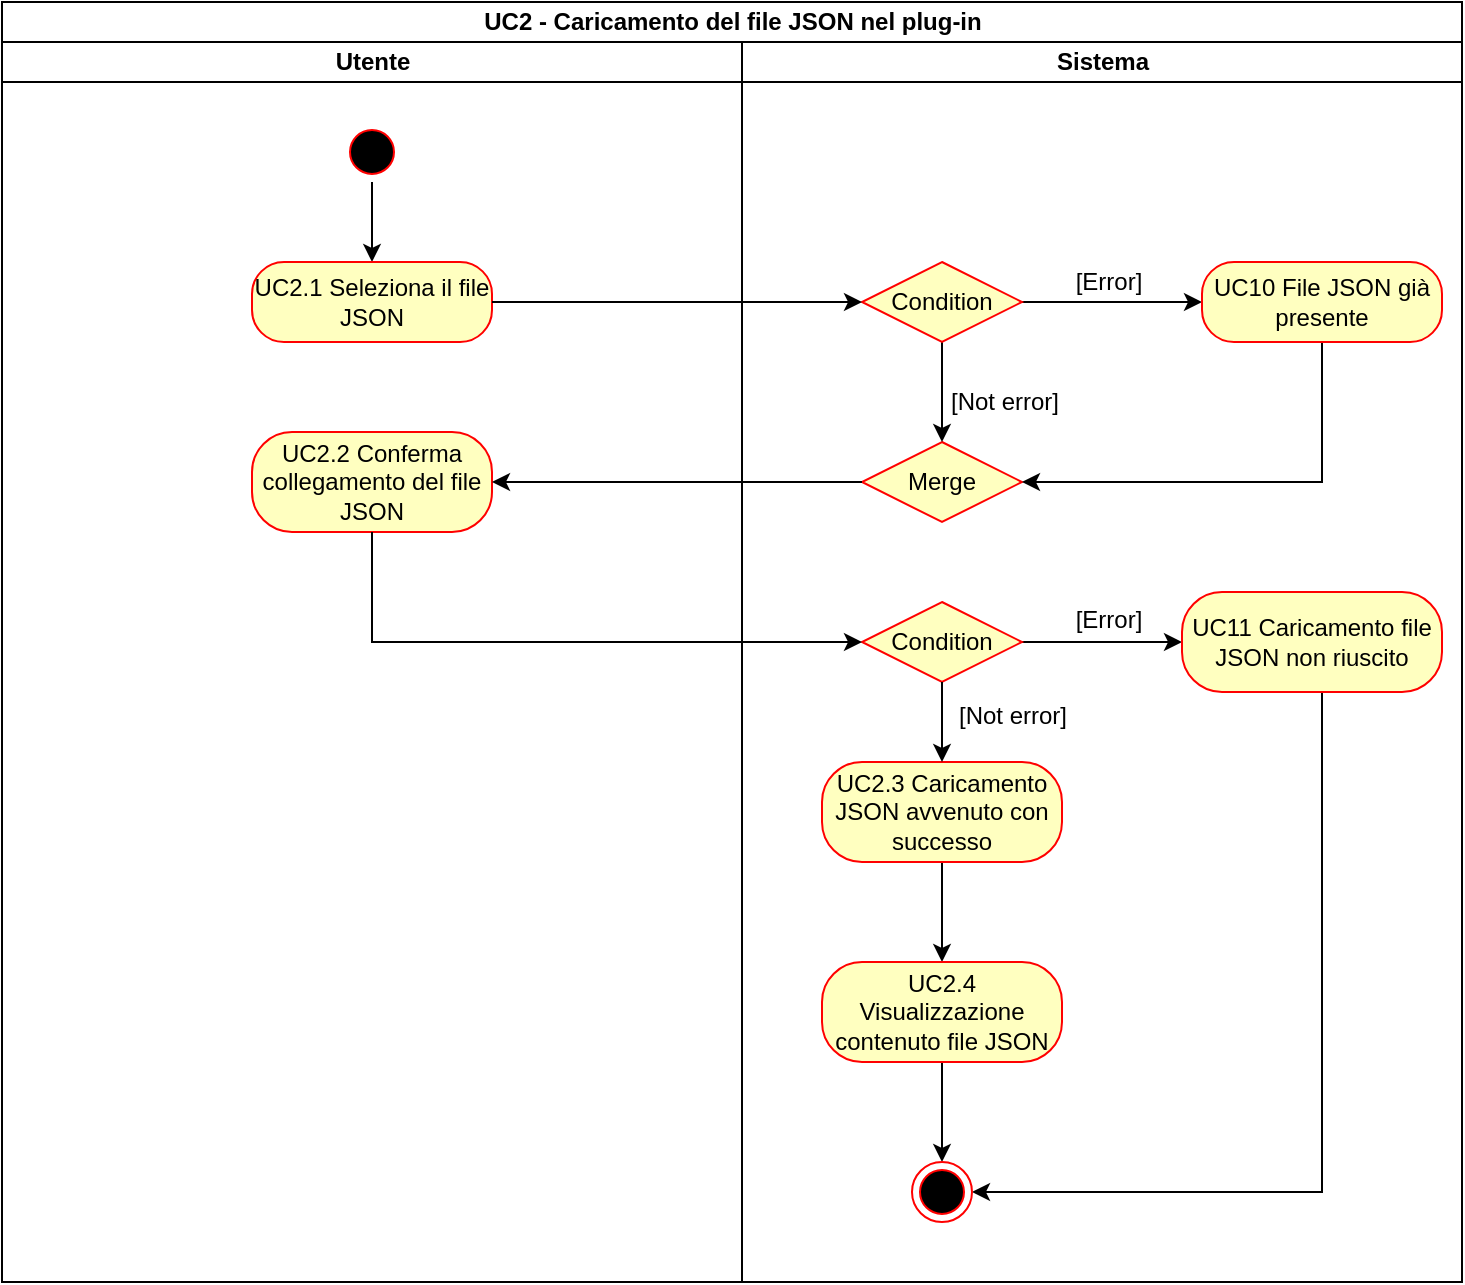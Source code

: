 <mxfile version="13.1.11" type="device"><diagram name="Page-1" id="0783ab3e-0a74-02c8-0abd-f7b4e66b4bec"><mxGraphModel dx="1422" dy="763" grid="1" gridSize="10" guides="1" tooltips="1" connect="1" arrows="1" fold="1" page="1" pageScale="1" pageWidth="850" pageHeight="1100" background="#ffffff" math="0" shadow="0"><root><mxCell id="0"/><mxCell id="1" parent="0"/><mxCell id="T-TIYP-eifFkEDHdzIpf-1" value="UC2 - Caricamento del file JSON nel plug-in" style="swimlane;html=1;childLayout=stackLayout;resizeParent=1;resizeParentMax=0;startSize=20;" parent="1" vertex="1"><mxGeometry x="80" y="40" width="730" height="640" as="geometry"/></mxCell><mxCell id="T-TIYP-eifFkEDHdzIpf-2" value="Utente" style="swimlane;html=1;startSize=20;" parent="T-TIYP-eifFkEDHdzIpf-1" vertex="1"><mxGeometry y="20" width="370" height="620" as="geometry"/></mxCell><mxCell id="T-TIYP-eifFkEDHdzIpf-53" style="edgeStyle=orthogonalEdgeStyle;rounded=0;orthogonalLoop=1;jettySize=auto;html=1;exitX=0.5;exitY=1;exitDx=0;exitDy=0;strokeColor=#000000;" parent="T-TIYP-eifFkEDHdzIpf-2" source="T-TIYP-eifFkEDHdzIpf-6" target="T-TIYP-eifFkEDHdzIpf-8" edge="1"><mxGeometry relative="1" as="geometry"/></mxCell><mxCell id="T-TIYP-eifFkEDHdzIpf-6" value="" style="ellipse;html=1;shape=startState;fillColor=#000000;strokeColor=#ff0000;" parent="T-TIYP-eifFkEDHdzIpf-2" vertex="1"><mxGeometry x="170" y="40" width="30" height="30" as="geometry"/></mxCell><mxCell id="T-TIYP-eifFkEDHdzIpf-8" value="UC2.1 Seleziona il file JSON" style="rounded=1;whiteSpace=wrap;html=1;arcSize=40;fontColor=#000000;fillColor=#ffffc0;strokeColor=#ff0000;" parent="T-TIYP-eifFkEDHdzIpf-2" vertex="1"><mxGeometry x="125" y="110" width="120" height="40" as="geometry"/></mxCell><mxCell id="T-TIYP-eifFkEDHdzIpf-19" value="UC2.2 Conferma collegamento del file JSON" style="rounded=1;whiteSpace=wrap;html=1;arcSize=40;fontColor=#000000;fillColor=#ffffc0;strokeColor=#ff0000;" parent="T-TIYP-eifFkEDHdzIpf-2" vertex="1"><mxGeometry x="125" y="195" width="120" height="50" as="geometry"/></mxCell><mxCell id="T-TIYP-eifFkEDHdzIpf-3" value="Sistema" style="swimlane;html=1;startSize=20;" parent="T-TIYP-eifFkEDHdzIpf-1" vertex="1"><mxGeometry x="370" y="20" width="360" height="620" as="geometry"/></mxCell><mxCell id="T-TIYP-eifFkEDHdzIpf-17" style="edgeStyle=orthogonalEdgeStyle;rounded=0;orthogonalLoop=1;jettySize=auto;html=1;" parent="T-TIYP-eifFkEDHdzIpf-3" source="T-TIYP-eifFkEDHdzIpf-10" target="T-TIYP-eifFkEDHdzIpf-15" edge="1"><mxGeometry relative="1" as="geometry"/></mxCell><mxCell id="xbXNrdZui16auXJb9Evl-1" value="Merge" style="rhombus;whiteSpace=wrap;html=1;fillColor=#ffffc0;strokeColor=#ff0000;" parent="T-TIYP-eifFkEDHdzIpf-3" vertex="1"><mxGeometry x="60" y="200" width="80" height="40" as="geometry"/></mxCell><mxCell id="xbXNrdZui16auXJb9Evl-4" style="edgeStyle=orthogonalEdgeStyle;rounded=0;orthogonalLoop=1;jettySize=auto;html=1;exitX=0.5;exitY=1;exitDx=0;exitDy=0;entryX=0.5;entryY=0;entryDx=0;entryDy=0;" parent="T-TIYP-eifFkEDHdzIpf-3" source="T-TIYP-eifFkEDHdzIpf-10" target="xbXNrdZui16auXJb9Evl-1" edge="1"><mxGeometry relative="1" as="geometry"/></mxCell><mxCell id="T-TIYP-eifFkEDHdzIpf-10" value="Condition" style="rhombus;whiteSpace=wrap;html=1;fillColor=#ffffc0;strokeColor=#ff0000;" parent="T-TIYP-eifFkEDHdzIpf-3" vertex="1"><mxGeometry x="60" y="110" width="80" height="40" as="geometry"/></mxCell><mxCell id="T-TIYP-eifFkEDHdzIpf-41" style="edgeStyle=orthogonalEdgeStyle;rounded=0;orthogonalLoop=1;jettySize=auto;html=1;exitX=1;exitY=0.5;exitDx=0;exitDy=0;" parent="T-TIYP-eifFkEDHdzIpf-3" source="T-TIYP-eifFkEDHdzIpf-35" target="T-TIYP-eifFkEDHdzIpf-39" edge="1"><mxGeometry relative="1" as="geometry"/></mxCell><mxCell id="T-TIYP-eifFkEDHdzIpf-35" value="Condition" style="rhombus;whiteSpace=wrap;html=1;fillColor=#ffffc0;strokeColor=#ff0000;" parent="T-TIYP-eifFkEDHdzIpf-3" vertex="1"><mxGeometry x="60" y="280" width="80" height="40" as="geometry"/></mxCell><mxCell id="T-TIYP-eifFkEDHdzIpf-46" value="&lt;div&gt;[Not error]&lt;/div&gt;" style="text;html=1;align=center;verticalAlign=middle;resizable=0;points=[];autosize=1;" parent="T-TIYP-eifFkEDHdzIpf-3" vertex="1"><mxGeometry x="100" y="327" width="70" height="20" as="geometry"/></mxCell><mxCell id="T-TIYP-eifFkEDHdzIpf-24" value="[Error]" style="text;html=1;align=center;verticalAlign=middle;resizable=0;points=[];autosize=1;" parent="T-TIYP-eifFkEDHdzIpf-3" vertex="1"><mxGeometry x="158" y="110" width="50" height="20" as="geometry"/></mxCell><mxCell id="T-TIYP-eifFkEDHdzIpf-42" value="[Error]" style="text;html=1;align=center;verticalAlign=middle;resizable=0;points=[];autosize=1;" parent="T-TIYP-eifFkEDHdzIpf-3" vertex="1"><mxGeometry x="158" y="279" width="50" height="20" as="geometry"/></mxCell><mxCell id="fBaVp9AiZbRholfwoypV-5" style="edgeStyle=orthogonalEdgeStyle;rounded=0;orthogonalLoop=1;jettySize=auto;html=1;entryX=1;entryY=0.5;entryDx=0;entryDy=0;" edge="1" parent="T-TIYP-eifFkEDHdzIpf-3" source="T-TIYP-eifFkEDHdzIpf-39" target="fBaVp9AiZbRholfwoypV-3"><mxGeometry relative="1" as="geometry"><Array as="points"><mxPoint x="290" y="575"/></Array></mxGeometry></mxCell><mxCell id="T-TIYP-eifFkEDHdzIpf-39" value="UC11 Caricamento file JSON non riuscito" style="rounded=1;whiteSpace=wrap;html=1;arcSize=40;fontColor=#000000;fillColor=#ffffc0;strokeColor=#ff0000;" parent="T-TIYP-eifFkEDHdzIpf-3" vertex="1"><mxGeometry x="220" y="275" width="130" height="50" as="geometry"/></mxCell><mxCell id="xbXNrdZui16auXJb9Evl-5" style="edgeStyle=orthogonalEdgeStyle;rounded=0;orthogonalLoop=1;jettySize=auto;html=1;exitX=0.5;exitY=1;exitDx=0;exitDy=0;entryX=1;entryY=0.5;entryDx=0;entryDy=0;" parent="T-TIYP-eifFkEDHdzIpf-3" source="T-TIYP-eifFkEDHdzIpf-15" target="xbXNrdZui16auXJb9Evl-1" edge="1"><mxGeometry relative="1" as="geometry"/></mxCell><mxCell id="T-TIYP-eifFkEDHdzIpf-15" value="UC10 File JSON già presente" style="rounded=1;whiteSpace=wrap;html=1;arcSize=40;fontColor=#000000;fillColor=#ffffc0;strokeColor=#ff0000;" parent="T-TIYP-eifFkEDHdzIpf-3" vertex="1"><mxGeometry x="230" y="110" width="120" height="40" as="geometry"/></mxCell><mxCell id="T-TIYP-eifFkEDHdzIpf-31" value="[Not error]" style="text;html=1;align=center;verticalAlign=middle;resizable=0;points=[];autosize=1;" parent="T-TIYP-eifFkEDHdzIpf-3" vertex="1"><mxGeometry x="96" y="170" width="70" height="20" as="geometry"/></mxCell><mxCell id="T-TIYP-eifFkEDHdzIpf-51" style="edgeStyle=orthogonalEdgeStyle;rounded=0;orthogonalLoop=1;jettySize=auto;html=1;strokeColor=#000000;" parent="T-TIYP-eifFkEDHdzIpf-3" source="T-TIYP-eifFkEDHdzIpf-44" edge="1"><mxGeometry relative="1" as="geometry"><mxPoint x="100" y="460" as="targetPoint"/></mxGeometry></mxCell><mxCell id="T-TIYP-eifFkEDHdzIpf-44" value="UC2.3 Caricamento JSON avvenuto con successo" style="rounded=1;whiteSpace=wrap;html=1;arcSize=40;fontColor=#000000;fillColor=#ffffc0;strokeColor=#ff0000;" parent="T-TIYP-eifFkEDHdzIpf-3" vertex="1"><mxGeometry x="40" y="360" width="120" height="50" as="geometry"/></mxCell><mxCell id="fBaVp9AiZbRholfwoypV-4" style="edgeStyle=orthogonalEdgeStyle;rounded=0;orthogonalLoop=1;jettySize=auto;html=1;exitX=0.5;exitY=1;exitDx=0;exitDy=0;entryX=0.5;entryY=0;entryDx=0;entryDy=0;" edge="1" parent="T-TIYP-eifFkEDHdzIpf-3" source="fBaVp9AiZbRholfwoypV-1" target="fBaVp9AiZbRholfwoypV-3"><mxGeometry relative="1" as="geometry"/></mxCell><mxCell id="fBaVp9AiZbRholfwoypV-1" value="UC2.4 Visualizzazione contenuto file JSON" style="rounded=1;whiteSpace=wrap;html=1;arcSize=40;fontColor=#000000;fillColor=#ffffc0;strokeColor=#ff0000;" vertex="1" parent="T-TIYP-eifFkEDHdzIpf-3"><mxGeometry x="40" y="460" width="120" height="50" as="geometry"/></mxCell><mxCell id="fBaVp9AiZbRholfwoypV-3" value="" style="ellipse;html=1;shape=endState;fillColor=#000000;strokeColor=#ff0000;" vertex="1" parent="T-TIYP-eifFkEDHdzIpf-3"><mxGeometry x="85" y="560" width="30" height="30" as="geometry"/></mxCell><mxCell id="T-TIYP-eifFkEDHdzIpf-13" style="edgeStyle=orthogonalEdgeStyle;rounded=0;orthogonalLoop=1;jettySize=auto;html=1;entryX=0;entryY=0.5;entryDx=0;entryDy=0;" parent="T-TIYP-eifFkEDHdzIpf-1" source="T-TIYP-eifFkEDHdzIpf-8" target="T-TIYP-eifFkEDHdzIpf-10" edge="1"><mxGeometry relative="1" as="geometry"/></mxCell><mxCell id="T-TIYP-eifFkEDHdzIpf-38" style="edgeStyle=orthogonalEdgeStyle;rounded=0;orthogonalLoop=1;jettySize=auto;html=1;entryX=0;entryY=0.5;entryDx=0;entryDy=0;" parent="T-TIYP-eifFkEDHdzIpf-1" source="T-TIYP-eifFkEDHdzIpf-19" target="T-TIYP-eifFkEDHdzIpf-35" edge="1"><mxGeometry relative="1" as="geometry"><Array as="points"><mxPoint x="185" y="320"/></Array></mxGeometry></mxCell><mxCell id="xbXNrdZui16auXJb9Evl-6" style="edgeStyle=orthogonalEdgeStyle;rounded=0;orthogonalLoop=1;jettySize=auto;html=1;exitX=0;exitY=0.5;exitDx=0;exitDy=0;entryX=1;entryY=0.5;entryDx=0;entryDy=0;" parent="T-TIYP-eifFkEDHdzIpf-1" source="xbXNrdZui16auXJb9Evl-1" target="T-TIYP-eifFkEDHdzIpf-19" edge="1"><mxGeometry relative="1" as="geometry"/></mxCell><mxCell id="T-TIYP-eifFkEDHdzIpf-43" style="edgeStyle=orthogonalEdgeStyle;rounded=0;orthogonalLoop=1;jettySize=auto;html=1;exitX=0.5;exitY=1;exitDx=0;exitDy=0;" parent="1" source="T-TIYP-eifFkEDHdzIpf-35" edge="1"><mxGeometry relative="1" as="geometry"><mxPoint x="550" y="420" as="targetPoint"/></mxGeometry></mxCell></root></mxGraphModel></diagram></mxfile>